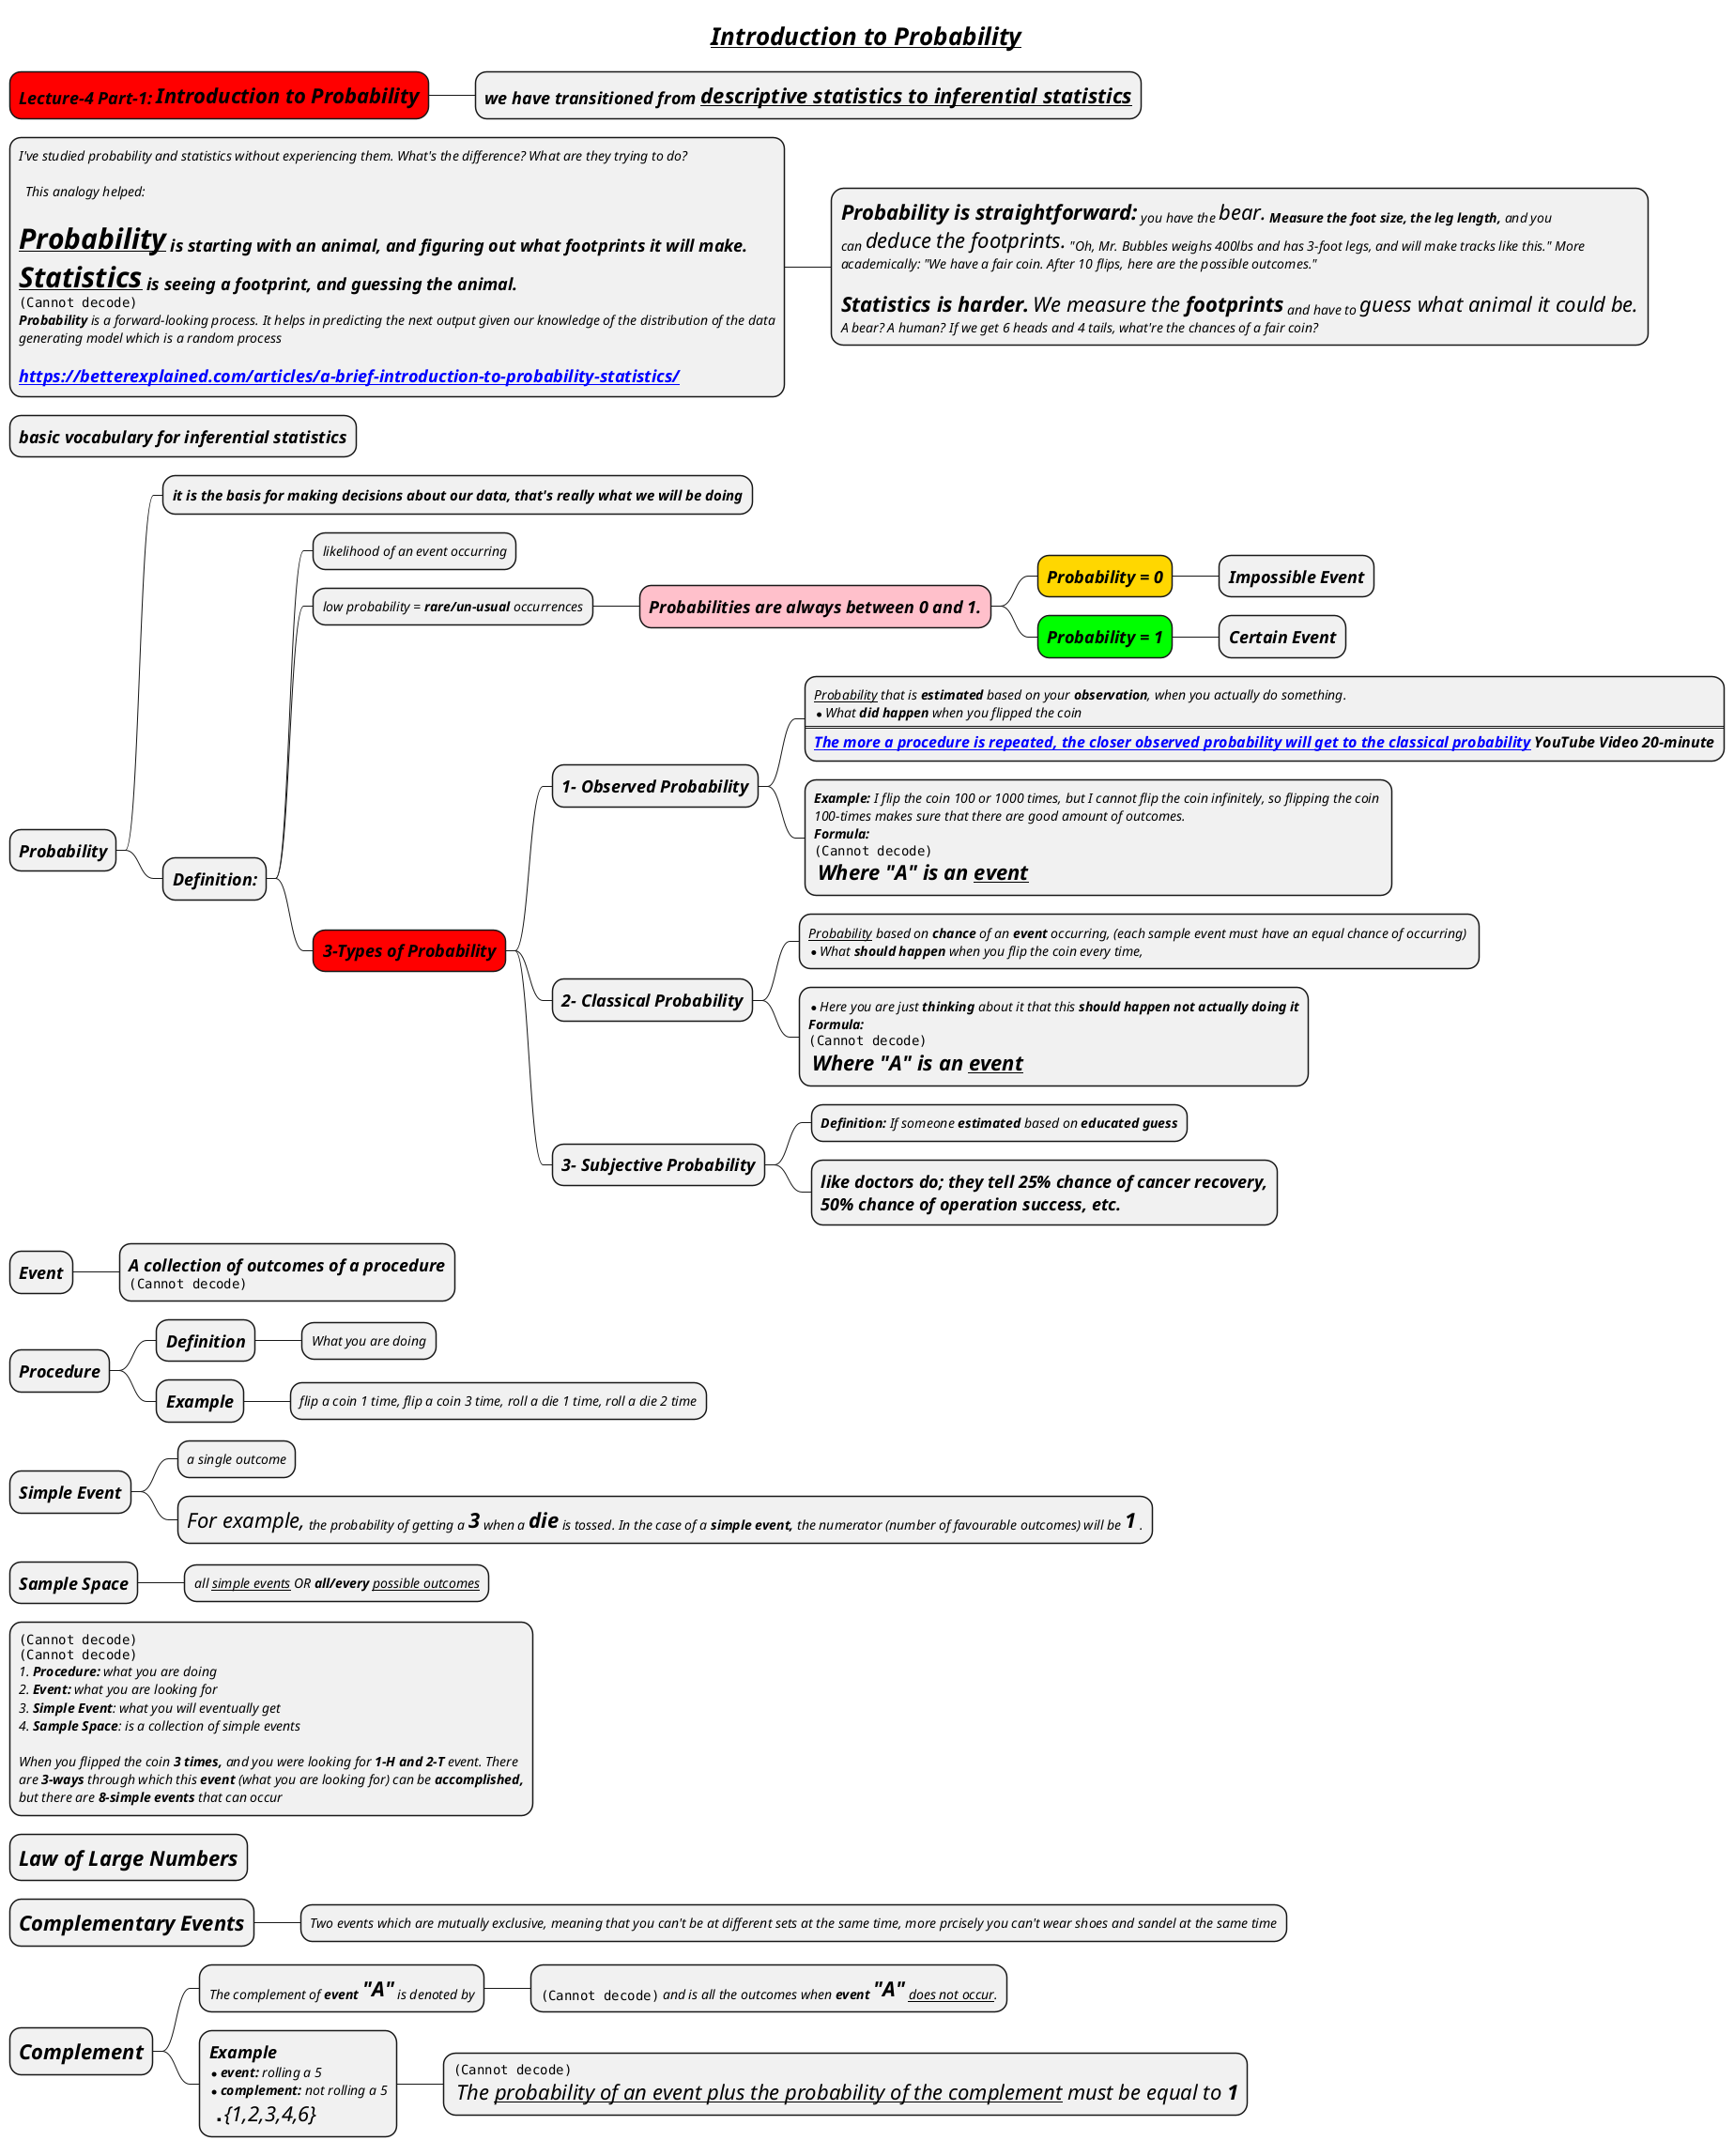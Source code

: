 @startmindmap
skinparam node {
    FontStyle italic
}

title =__//Introduction to Probability//__

*[#red] =Lecture-4 Part-1: **Introduction to Probability**
** =we have transitioned from __descriptive statistics to inferential statistics__


*:I've studied probability and statistics without experiencing them. What's the difference? What are they trying to do?

  This analogy helped:

=//__**Probability**__// is starting with an animal, and figuring out what footprints it will make.
=//__**Statistics**__// is seeing a footprint, and guessing the animal.
<img:images/img_3.png>
**Probability** is a forward-looking process. It helps in predicting the next output given our knowledge of the distribution of the data
generating model which is a random process

= [[https://betterexplained.com/articles/a-brief-introduction-to-probability-statistics/]];

**:<size:22>**Probability is straightforward:**</size> you have the <size:22>bear.</size> **Measure the foot size, the leg length,** and you
can <size:22>deduce the footprints.</size> "Oh, Mr. Bubbles weighs 400lbs and has 3-foot legs, and will make tracks like this." More
academically: "We have a fair coin. After 10 flips, here are the possible outcomes."

<size:22>**Statistics is harder.**</size> <size:22>We measure the **footprints**</size> and have to <size:22>guess what animal it could be.
A bear? A human? If we get 6 heads and 4 tails, what're the chances of a fair coin?;

* = basic vocabulary for inferential statistics


* =Probability
** ===it is the basis for making decisions about our data, that's really what we will be doing
** =Definition:
*** likelihood of an event occurring
*** low probability = **rare/un-usual** occurrences
****[#pink] =Probabilities are always between 0 and 1.
*****[#gold] =Probability = 0
****** =Impossible Event
*****[#lime] =Probability = 1
****** =Certain Event
***[#red] =3-Types of Probability
**** =1- Observed Probability
*****:__Probability__ that is **estimated** based on your **observation**, when you actually do something.
*What **did happen** when you flipped the coin
====
== [[https://www.youtube.com/watch?v=X2eomv6XfWo&ab_channel=PhysicsVideosbyEugeneKhutoryansky The more a procedure is repeated, the closer observed probability will get to the classical probability]] YouTube Video 20-minute;

***** **Example:** I flip the coin 100 or 1000 times, but I cannot flip the coin infinitely, so flipping the coin \n100-times makes sure that there are good amount of outcomes.\n**Formula:**\n<img:images/img_4.png>\n <size:22>**Where "A" is an __event__**
**** =2- Classical Probability
***** __Probability__ based on **chance** of an **event** occurring, (each sample event must have an equal chance of occurring) \n*What **should happen** when you flip the coin every time,
***** *Here you are just **thinking** about it that this **should happen not actually doing it** \n**Formula:** \n<img:images/img_5.png>\n <size:22>**Where "A" is an __event__**
**** =3- Subjective Probability
***** **Definition:** If someone **estimated** based on **educated guess**
***** =like doctors do; they tell 25% chance of cancer recovery,\n=50% chance of operation success, etc.


* =Event
** =A collection of outcomes of a procedure \n<img:images/img.png>

* =Procedure
** =Definition
*** What you are doing
** =Example
*** flip a coin 1 time, flip a coin 3 time, roll a die 1 time, roll a die 2 time


* =Simple Event
** a single outcome
** <size:22>For example,</size> the probability of getting a <size:22>**3**</size> when a <size:22>**die**</size> is tossed. In the case of a **simple event,** the numerator (number of favourable outcomes) will be <size:22>**1**</size> .

* =Sample Space
** all __simple events__ OR **all/every** __possible outcomes__

*:<img:images/img_1.png>
<img:images/img_2.png>
# **Procedure:** what you are doing
# **Event:** what you are looking for
# **Simple Event**: what you will eventually get
# **Sample Space**: is a collection of simple events

When you flipped the coin **3 times,** and you were looking for **1-H and 2-T** event. There
are **3-ways** through which this **event** (what you are looking for) can be **accomplished,**
but there are **8-simple events** that can occur;


* =//Law of Large Numbers//
* =//Complementary Events//
** Two events which are mutually exclusive, meaning that you can't be at different sets at the same time, more prcisely you can't wear shoes and sandel at the same time

* =//Complement//
** The complement of **event** <size:22>**"A"**</size> is denoted by
*** <img:images/img_6.png> and is all the outcomes when **event** <size:22>**"A"**</size> __does not occur__.
**:=Example
* **event:** rolling a 5
* **complement:** not rolling a 5
** <size:22>{1,2,3,4,6};
*** <img:images/img_7.png>\n <size:22>The __probability of an event plus the probability of the complement__ must be equal to **1**


@endmindmap

